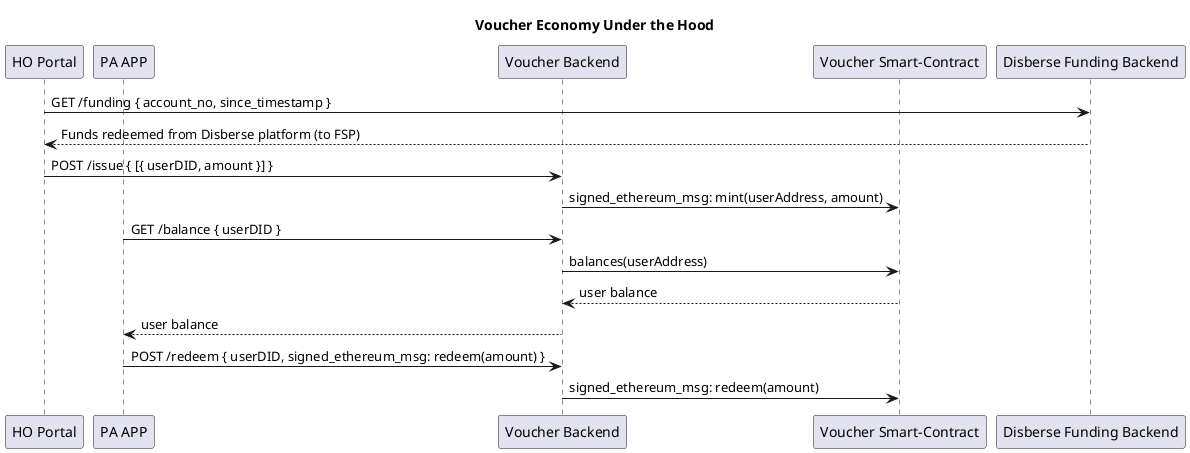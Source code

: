 @startuml

title Voucher Economy Under the Hood

participant "HO Portal" as HOP
participant "PA APP" as PAP
participant "Voucher Backend" as VBE
participant "Voucher Smart-Contract" as VSC
participant "Disberse Funding Backend" as DBE

HOP -> DBE: GET /funding { account_no, since_timestamp }
DBE --> HOP: Funds redeemed from Disberse platform (to FSP)
HOP -> VBE: POST /issue { [{ userDID, amount }] }
VBE -> VSC: signed_ethereum_msg: mint(userAddress, amount)
PAP -> VBE: GET /balance { userDID }
VBE -> VSC: balances(userAddress)
VSC --> VBE: user balance
VBE --> PAP: user balance
PAP -> VBE: POST /redeem { userDID, signed_ethereum_msg: redeem(amount) }
VBE -> VSC: signed_ethereum_msg: redeem(amount)

@enduml
